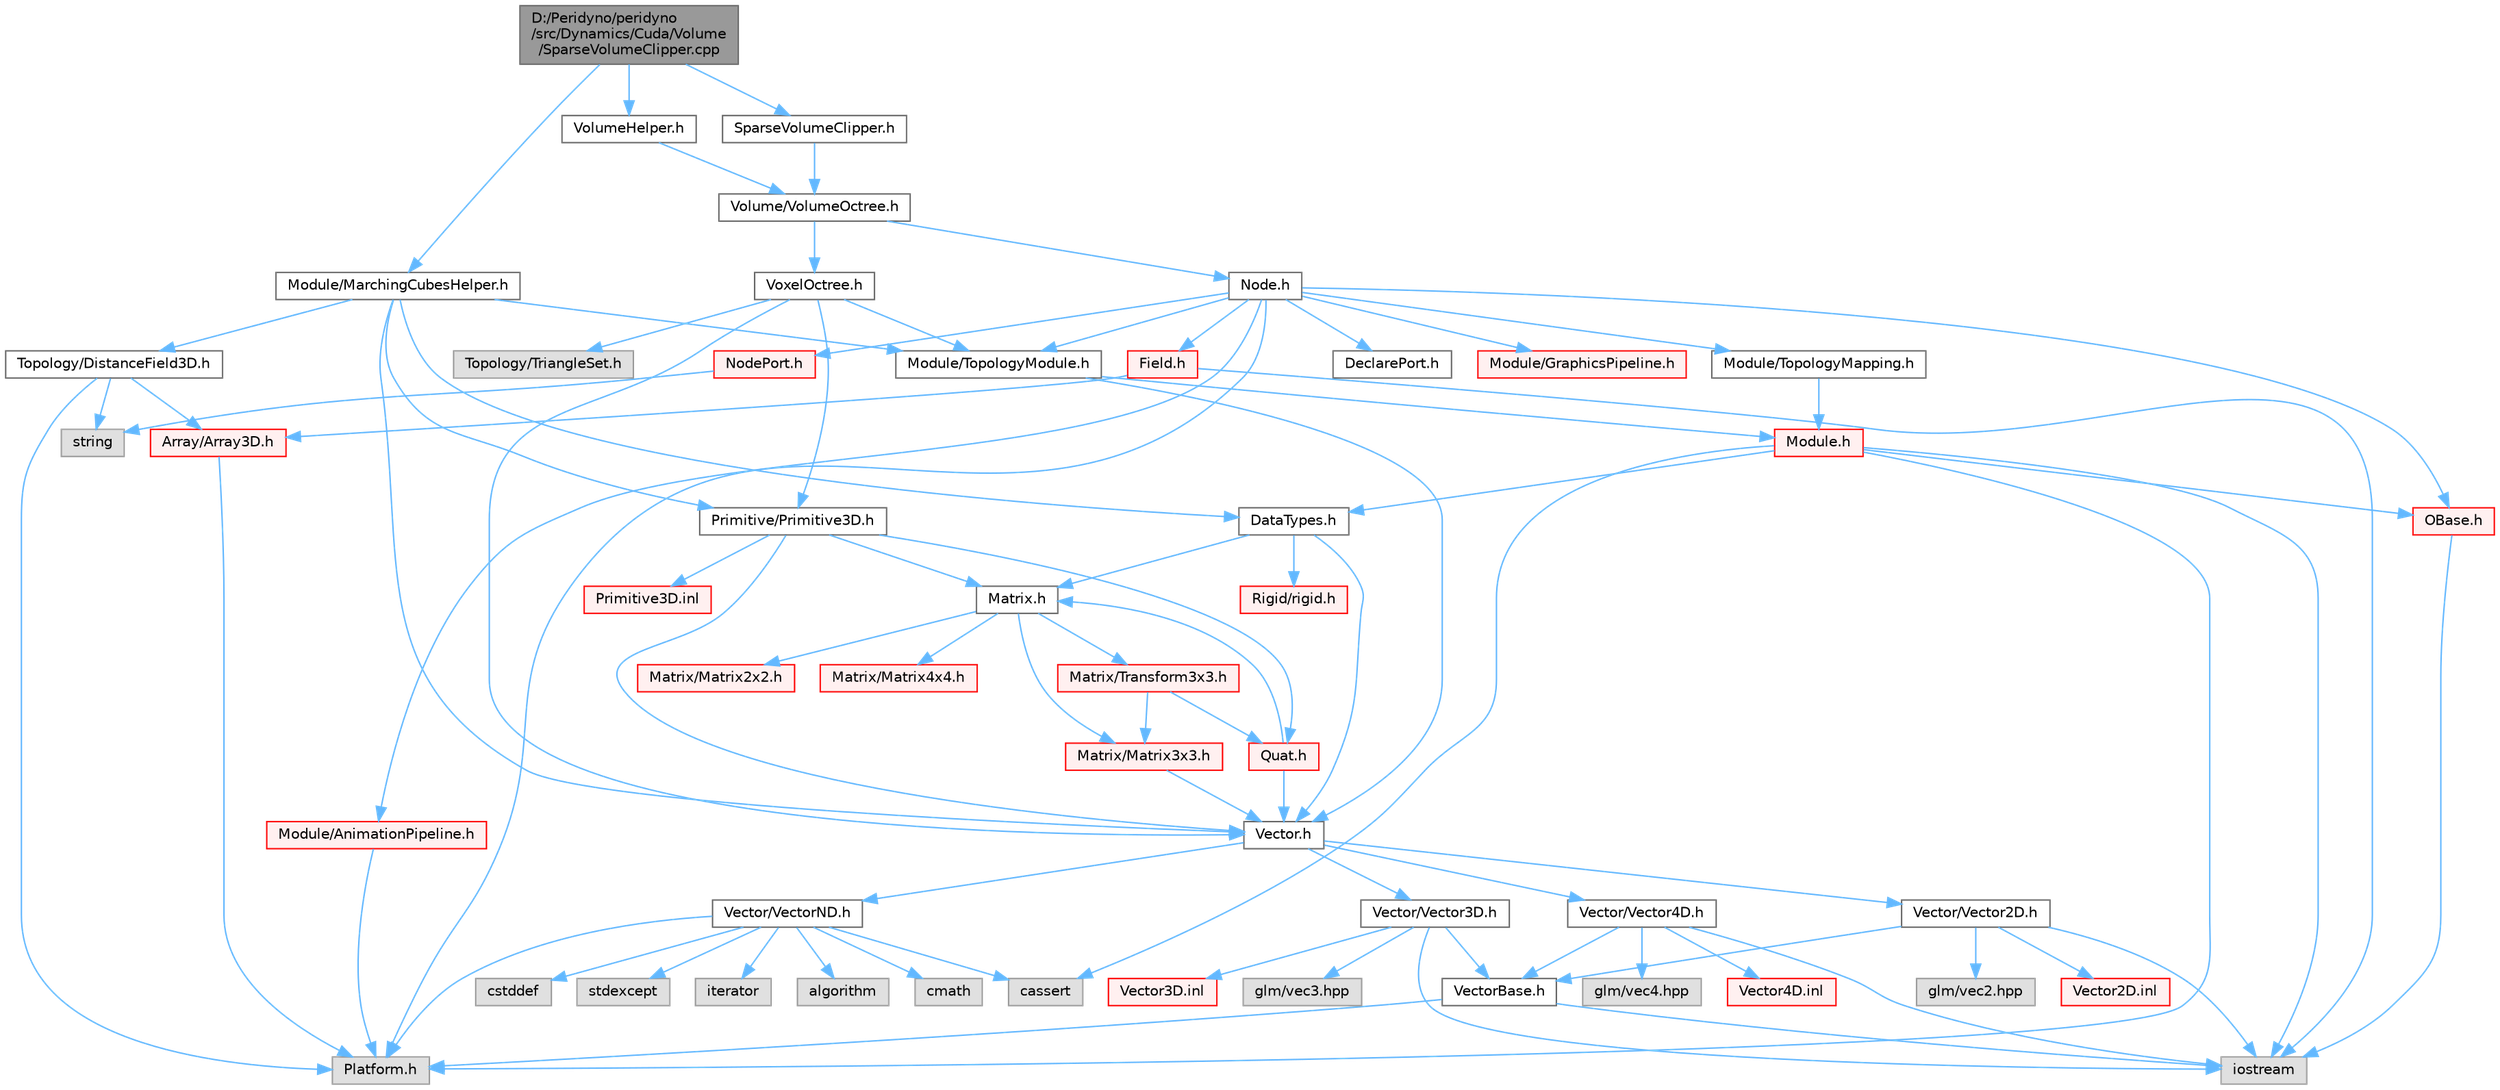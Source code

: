 digraph "D:/Peridyno/peridyno/src/Dynamics/Cuda/Volume/SparseVolumeClipper.cpp"
{
 // LATEX_PDF_SIZE
  bgcolor="transparent";
  edge [fontname=Helvetica,fontsize=10,labelfontname=Helvetica,labelfontsize=10];
  node [fontname=Helvetica,fontsize=10,shape=box,height=0.2,width=0.4];
  Node1 [id="Node000001",label="D:/Peridyno/peridyno\l/src/Dynamics/Cuda/Volume\l/SparseVolumeClipper.cpp",height=0.2,width=0.4,color="gray40", fillcolor="grey60", style="filled", fontcolor="black",tooltip=" "];
  Node1 -> Node2 [id="edge1_Node000001_Node000002",color="steelblue1",style="solid",tooltip=" "];
  Node2 [id="Node000002",label="SparseVolumeClipper.h",height=0.2,width=0.4,color="grey40", fillcolor="white", style="filled",URL="$_sparse_volume_clipper_8h.html",tooltip=" "];
  Node2 -> Node3 [id="edge2_Node000002_Node000003",color="steelblue1",style="solid",tooltip=" "];
  Node3 [id="Node000003",label="Volume/VolumeOctree.h",height=0.2,width=0.4,color="grey40", fillcolor="white", style="filled",URL="$_volume_octree_8h.html",tooltip=" "];
  Node3 -> Node4 [id="edge3_Node000003_Node000004",color="steelblue1",style="solid",tooltip=" "];
  Node4 [id="Node000004",label="Node.h",height=0.2,width=0.4,color="grey40", fillcolor="white", style="filled",URL="$_node_8h.html",tooltip=" "];
  Node4 -> Node5 [id="edge4_Node000004_Node000005",color="steelblue1",style="solid",tooltip=" "];
  Node5 [id="Node000005",label="OBase.h",height=0.2,width=0.4,color="red", fillcolor="#FFF0F0", style="filled",URL="$_o_base_8h.html",tooltip=" "];
  Node5 -> Node6 [id="edge5_Node000005_Node000006",color="steelblue1",style="solid",tooltip=" "];
  Node6 [id="Node000006",label="iostream",height=0.2,width=0.4,color="grey60", fillcolor="#E0E0E0", style="filled",tooltip=" "];
  Node4 -> Node17 [id="edge6_Node000004_Node000017",color="steelblue1",style="solid",tooltip=" "];
  Node17 [id="Node000017",label="Field.h",height=0.2,width=0.4,color="red", fillcolor="#FFF0F0", style="filled",URL="$_field_8h.html",tooltip=" "];
  Node17 -> Node6 [id="edge7_Node000017_Node000006",color="steelblue1",style="solid",tooltip=" "];
  Node17 -> Node27 [id="edge8_Node000017_Node000027",color="steelblue1",style="solid",tooltip=" "];
  Node27 [id="Node000027",label="Array/Array3D.h",height=0.2,width=0.4,color="red", fillcolor="#FFF0F0", style="filled",URL="$_array3_d_8h.html",tooltip=" "];
  Node27 -> Node8 [id="edge9_Node000027_Node000008",color="steelblue1",style="solid",tooltip=" "];
  Node8 [id="Node000008",label="Platform.h",height=0.2,width=0.4,color="grey60", fillcolor="#E0E0E0", style="filled",tooltip=" "];
  Node4 -> Node8 [id="edge10_Node000004_Node000008",color="steelblue1",style="solid",tooltip=" "];
  Node4 -> Node70 [id="edge11_Node000004_Node000070",color="steelblue1",style="solid",tooltip=" "];
  Node70 [id="Node000070",label="DeclarePort.h",height=0.2,width=0.4,color="grey40", fillcolor="white", style="filled",URL="$_declare_port_8h.html",tooltip=" "];
  Node4 -> Node71 [id="edge12_Node000004_Node000071",color="steelblue1",style="solid",tooltip=" "];
  Node71 [id="Node000071",label="NodePort.h",height=0.2,width=0.4,color="red", fillcolor="#FFF0F0", style="filled",URL="$_node_port_8h.html",tooltip=" "];
  Node71 -> Node11 [id="edge13_Node000071_Node000011",color="steelblue1",style="solid",tooltip=" "];
  Node11 [id="Node000011",label="string",height=0.2,width=0.4,color="grey60", fillcolor="#E0E0E0", style="filled",tooltip=" "];
  Node4 -> Node72 [id="edge14_Node000004_Node000072",color="steelblue1",style="solid",tooltip=" "];
  Node72 [id="Node000072",label="Module/TopologyModule.h",height=0.2,width=0.4,color="grey40", fillcolor="white", style="filled",URL="$_topology_module_8h.html",tooltip=" "];
  Node72 -> Node33 [id="edge15_Node000072_Node000033",color="steelblue1",style="solid",tooltip=" "];
  Node33 [id="Node000033",label="Vector.h",height=0.2,width=0.4,color="grey40", fillcolor="white", style="filled",URL="$_vector_8h.html",tooltip=" "];
  Node33 -> Node34 [id="edge16_Node000033_Node000034",color="steelblue1",style="solid",tooltip=" "];
  Node34 [id="Node000034",label="Vector/Vector2D.h",height=0.2,width=0.4,color="grey40", fillcolor="white", style="filled",URL="$_vector2_d_8h.html",tooltip=" "];
  Node34 -> Node35 [id="edge17_Node000034_Node000035",color="steelblue1",style="solid",tooltip=" "];
  Node35 [id="Node000035",label="glm/vec2.hpp",height=0.2,width=0.4,color="grey60", fillcolor="#E0E0E0", style="filled",tooltip=" "];
  Node34 -> Node6 [id="edge18_Node000034_Node000006",color="steelblue1",style="solid",tooltip=" "];
  Node34 -> Node36 [id="edge19_Node000034_Node000036",color="steelblue1",style="solid",tooltip=" "];
  Node36 [id="Node000036",label="VectorBase.h",height=0.2,width=0.4,color="grey40", fillcolor="white", style="filled",URL="$_vector_base_8h.html",tooltip=" "];
  Node36 -> Node6 [id="edge20_Node000036_Node000006",color="steelblue1",style="solid",tooltip=" "];
  Node36 -> Node8 [id="edge21_Node000036_Node000008",color="steelblue1",style="solid",tooltip=" "];
  Node34 -> Node37 [id="edge22_Node000034_Node000037",color="steelblue1",style="solid",tooltip=" "];
  Node37 [id="Node000037",label="Vector2D.inl",height=0.2,width=0.4,color="red", fillcolor="#FFF0F0", style="filled",URL="$_vector2_d_8inl.html",tooltip=" "];
  Node33 -> Node40 [id="edge23_Node000033_Node000040",color="steelblue1",style="solid",tooltip=" "];
  Node40 [id="Node000040",label="Vector/Vector3D.h",height=0.2,width=0.4,color="grey40", fillcolor="white", style="filled",URL="$_vector3_d_8h.html",tooltip=" "];
  Node40 -> Node41 [id="edge24_Node000040_Node000041",color="steelblue1",style="solid",tooltip=" "];
  Node41 [id="Node000041",label="glm/vec3.hpp",height=0.2,width=0.4,color="grey60", fillcolor="#E0E0E0", style="filled",tooltip=" "];
  Node40 -> Node6 [id="edge25_Node000040_Node000006",color="steelblue1",style="solid",tooltip=" "];
  Node40 -> Node36 [id="edge26_Node000040_Node000036",color="steelblue1",style="solid",tooltip=" "];
  Node40 -> Node42 [id="edge27_Node000040_Node000042",color="steelblue1",style="solid",tooltip=" "];
  Node42 [id="Node000042",label="Vector3D.inl",height=0.2,width=0.4,color="red", fillcolor="#FFF0F0", style="filled",URL="$_vector3_d_8inl.html",tooltip=" "];
  Node33 -> Node43 [id="edge28_Node000033_Node000043",color="steelblue1",style="solid",tooltip=" "];
  Node43 [id="Node000043",label="Vector/Vector4D.h",height=0.2,width=0.4,color="grey40", fillcolor="white", style="filled",URL="$_vector4_d_8h.html",tooltip=" "];
  Node43 -> Node44 [id="edge29_Node000043_Node000044",color="steelblue1",style="solid",tooltip=" "];
  Node44 [id="Node000044",label="glm/vec4.hpp",height=0.2,width=0.4,color="grey60", fillcolor="#E0E0E0", style="filled",tooltip=" "];
  Node43 -> Node6 [id="edge30_Node000043_Node000006",color="steelblue1",style="solid",tooltip=" "];
  Node43 -> Node36 [id="edge31_Node000043_Node000036",color="steelblue1",style="solid",tooltip=" "];
  Node43 -> Node45 [id="edge32_Node000043_Node000045",color="steelblue1",style="solid",tooltip=" "];
  Node45 [id="Node000045",label="Vector4D.inl",height=0.2,width=0.4,color="red", fillcolor="#FFF0F0", style="filled",URL="$_vector4_d_8inl.html",tooltip=" "];
  Node33 -> Node46 [id="edge33_Node000033_Node000046",color="steelblue1",style="solid",tooltip=" "];
  Node46 [id="Node000046",label="Vector/VectorND.h",height=0.2,width=0.4,color="grey40", fillcolor="white", style="filled",URL="$_vector_n_d_8h.html",tooltip=" "];
  Node46 -> Node47 [id="edge34_Node000046_Node000047",color="steelblue1",style="solid",tooltip=" "];
  Node47 [id="Node000047",label="cstddef",height=0.2,width=0.4,color="grey60", fillcolor="#E0E0E0", style="filled",tooltip=" "];
  Node46 -> Node48 [id="edge35_Node000046_Node000048",color="steelblue1",style="solid",tooltip=" "];
  Node48 [id="Node000048",label="stdexcept",height=0.2,width=0.4,color="grey60", fillcolor="#E0E0E0", style="filled",tooltip=" "];
  Node46 -> Node49 [id="edge36_Node000046_Node000049",color="steelblue1",style="solid",tooltip=" "];
  Node49 [id="Node000049",label="iterator",height=0.2,width=0.4,color="grey60", fillcolor="#E0E0E0", style="filled",tooltip=" "];
  Node46 -> Node50 [id="edge37_Node000046_Node000050",color="steelblue1",style="solid",tooltip=" "];
  Node50 [id="Node000050",label="algorithm",height=0.2,width=0.4,color="grey60", fillcolor="#E0E0E0", style="filled",tooltip=" "];
  Node46 -> Node25 [id="edge38_Node000046_Node000025",color="steelblue1",style="solid",tooltip=" "];
  Node25 [id="Node000025",label="cmath",height=0.2,width=0.4,color="grey60", fillcolor="#E0E0E0", style="filled",tooltip=" "];
  Node46 -> Node21 [id="edge39_Node000046_Node000021",color="steelblue1",style="solid",tooltip=" "];
  Node21 [id="Node000021",label="cassert",height=0.2,width=0.4,color="grey60", fillcolor="#E0E0E0", style="filled",tooltip=" "];
  Node46 -> Node8 [id="edge40_Node000046_Node000008",color="steelblue1",style="solid",tooltip=" "];
  Node72 -> Node73 [id="edge41_Node000072_Node000073",color="steelblue1",style="solid",tooltip=" "];
  Node73 [id="Node000073",label="Module.h",height=0.2,width=0.4,color="red", fillcolor="#FFF0F0", style="filled",URL="$_module_8h.html",tooltip=" "];
  Node73 -> Node8 [id="edge42_Node000073_Node000008",color="steelblue1",style="solid",tooltip=" "];
  Node73 -> Node21 [id="edge43_Node000073_Node000021",color="steelblue1",style="solid",tooltip=" "];
  Node73 -> Node6 [id="edge44_Node000073_Node000006",color="steelblue1",style="solid",tooltip=" "];
  Node73 -> Node5 [id="edge45_Node000073_Node000005",color="steelblue1",style="solid",tooltip=" "];
  Node73 -> Node83 [id="edge46_Node000073_Node000083",color="steelblue1",style="solid",tooltip=" "];
  Node83 [id="Node000083",label="DataTypes.h",height=0.2,width=0.4,color="grey40", fillcolor="white", style="filled",URL="$_data_types_8h.html",tooltip=" "];
  Node83 -> Node33 [id="edge47_Node000083_Node000033",color="steelblue1",style="solid",tooltip=" "];
  Node83 -> Node51 [id="edge48_Node000083_Node000051",color="steelblue1",style="solid",tooltip=" "];
  Node51 [id="Node000051",label="Matrix.h",height=0.2,width=0.4,color="grey40", fillcolor="white", style="filled",URL="$_matrix_8h.html",tooltip=" "];
  Node51 -> Node52 [id="edge49_Node000051_Node000052",color="steelblue1",style="solid",tooltip=" "];
  Node52 [id="Node000052",label="Matrix/Matrix2x2.h",height=0.2,width=0.4,color="red", fillcolor="#FFF0F0", style="filled",URL="$_matrix2x2_8h.html",tooltip=" "];
  Node51 -> Node57 [id="edge50_Node000051_Node000057",color="steelblue1",style="solid",tooltip=" "];
  Node57 [id="Node000057",label="Matrix/Matrix3x3.h",height=0.2,width=0.4,color="red", fillcolor="#FFF0F0", style="filled",URL="$_matrix3x3_8h.html",tooltip=" "];
  Node57 -> Node33 [id="edge51_Node000057_Node000033",color="steelblue1",style="solid",tooltip=" "];
  Node51 -> Node60 [id="edge52_Node000051_Node000060",color="steelblue1",style="solid",tooltip=" "];
  Node60 [id="Node000060",label="Matrix/Matrix4x4.h",height=0.2,width=0.4,color="red", fillcolor="#FFF0F0", style="filled",URL="$_matrix4x4_8h.html",tooltip=" "];
  Node51 -> Node63 [id="edge53_Node000051_Node000063",color="steelblue1",style="solid",tooltip=" "];
  Node63 [id="Node000063",label="Matrix/Transform3x3.h",height=0.2,width=0.4,color="red", fillcolor="#FFF0F0", style="filled",URL="$_transform3x3_8h.html",tooltip=" "];
  Node63 -> Node64 [id="edge54_Node000063_Node000064",color="steelblue1",style="solid",tooltip=" "];
  Node64 [id="Node000064",label="Quat.h",height=0.2,width=0.4,color="red", fillcolor="#FFF0F0", style="filled",URL="$_quat_8h.html",tooltip="Implementation of quaternion."];
  Node64 -> Node33 [id="edge55_Node000064_Node000033",color="steelblue1",style="solid",tooltip=" "];
  Node64 -> Node51 [id="edge56_Node000064_Node000051",color="steelblue1",style="solid",tooltip=" "];
  Node63 -> Node57 [id="edge57_Node000063_Node000057",color="steelblue1",style="solid",tooltip=" "];
  Node83 -> Node84 [id="edge58_Node000083_Node000084",color="steelblue1",style="solid",tooltip=" "];
  Node84 [id="Node000084",label="Rigid/rigid.h",height=0.2,width=0.4,color="red", fillcolor="#FFF0F0", style="filled",URL="$rigid_8h.html",tooltip=" "];
  Node4 -> Node93 [id="edge59_Node000004_Node000093",color="steelblue1",style="solid",tooltip=" "];
  Node93 [id="Node000093",label="Module/TopologyMapping.h",height=0.2,width=0.4,color="grey40", fillcolor="white", style="filled",URL="$_topology_mapping_8h.html",tooltip=" "];
  Node93 -> Node73 [id="edge60_Node000093_Node000073",color="steelblue1",style="solid",tooltip=" "];
  Node4 -> Node94 [id="edge61_Node000004_Node000094",color="steelblue1",style="solid",tooltip=" "];
  Node94 [id="Node000094",label="Module/AnimationPipeline.h",height=0.2,width=0.4,color="red", fillcolor="#FFF0F0", style="filled",URL="$_animation_pipeline_8h.html",tooltip=" "];
  Node94 -> Node8 [id="edge62_Node000094_Node000008",color="steelblue1",style="solid",tooltip=" "];
  Node4 -> Node96 [id="edge63_Node000004_Node000096",color="steelblue1",style="solid",tooltip=" "];
  Node96 [id="Node000096",label="Module/GraphicsPipeline.h",height=0.2,width=0.4,color="red", fillcolor="#FFF0F0", style="filled",URL="$_graphics_pipeline_8h.html",tooltip=" "];
  Node3 -> Node97 [id="edge64_Node000003_Node000097",color="steelblue1",style="solid",tooltip=" "];
  Node97 [id="Node000097",label="VoxelOctree.h",height=0.2,width=0.4,color="grey40", fillcolor="white", style="filled",URL="$_voxel_octree_8h.html",tooltip=" "];
  Node97 -> Node98 [id="edge65_Node000097_Node000098",color="steelblue1",style="solid",tooltip=" "];
  Node98 [id="Node000098",label="Topology/TriangleSet.h",height=0.2,width=0.4,color="grey60", fillcolor="#E0E0E0", style="filled",tooltip=" "];
  Node97 -> Node72 [id="edge66_Node000097_Node000072",color="steelblue1",style="solid",tooltip=" "];
  Node97 -> Node99 [id="edge67_Node000097_Node000099",color="steelblue1",style="solid",tooltip=" "];
  Node99 [id="Node000099",label="Primitive/Primitive3D.h",height=0.2,width=0.4,color="grey40", fillcolor="white", style="filled",URL="$_primitive3_d_8h.html",tooltip=" "];
  Node99 -> Node33 [id="edge68_Node000099_Node000033",color="steelblue1",style="solid",tooltip=" "];
  Node99 -> Node51 [id="edge69_Node000099_Node000051",color="steelblue1",style="solid",tooltip=" "];
  Node99 -> Node64 [id="edge70_Node000099_Node000064",color="steelblue1",style="solid",tooltip=" "];
  Node99 -> Node100 [id="edge71_Node000099_Node000100",color="steelblue1",style="solid",tooltip=" "];
  Node100 [id="Node000100",label="Primitive3D.inl",height=0.2,width=0.4,color="red", fillcolor="#FFF0F0", style="filled",URL="$_primitive3_d_8inl.html",tooltip=" "];
  Node97 -> Node33 [id="edge72_Node000097_Node000033",color="steelblue1",style="solid",tooltip=" "];
  Node1 -> Node103 [id="edge73_Node000001_Node000103",color="steelblue1",style="solid",tooltip=" "];
  Node103 [id="Node000103",label="Module/MarchingCubesHelper.h",height=0.2,width=0.4,color="grey40", fillcolor="white", style="filled",URL="$_marching_cubes_helper_8h.html",tooltip=" "];
  Node103 -> Node33 [id="edge74_Node000103_Node000033",color="steelblue1",style="solid",tooltip=" "];
  Node103 -> Node83 [id="edge75_Node000103_Node000083",color="steelblue1",style="solid",tooltip=" "];
  Node103 -> Node72 [id="edge76_Node000103_Node000072",color="steelblue1",style="solid",tooltip=" "];
  Node103 -> Node99 [id="edge77_Node000103_Node000099",color="steelblue1",style="solid",tooltip=" "];
  Node103 -> Node104 [id="edge78_Node000103_Node000104",color="steelblue1",style="solid",tooltip=" "];
  Node104 [id="Node000104",label="Topology/DistanceField3D.h",height=0.2,width=0.4,color="grey40", fillcolor="white", style="filled",URL="$_distance_field3_d_8h.html",tooltip="GPU supported signed distance field."];
  Node104 -> Node11 [id="edge79_Node000104_Node000011",color="steelblue1",style="solid",tooltip=" "];
  Node104 -> Node8 [id="edge80_Node000104_Node000008",color="steelblue1",style="solid",tooltip=" "];
  Node104 -> Node27 [id="edge81_Node000104_Node000027",color="steelblue1",style="solid",tooltip=" "];
  Node1 -> Node105 [id="edge82_Node000001_Node000105",color="steelblue1",style="solid",tooltip=" "];
  Node105 [id="Node000105",label="VolumeHelper.h",height=0.2,width=0.4,color="grey40", fillcolor="white", style="filled",URL="$_volume_helper_8h.html",tooltip=" "];
  Node105 -> Node3 [id="edge83_Node000105_Node000003",color="steelblue1",style="solid",tooltip=" "];
}
